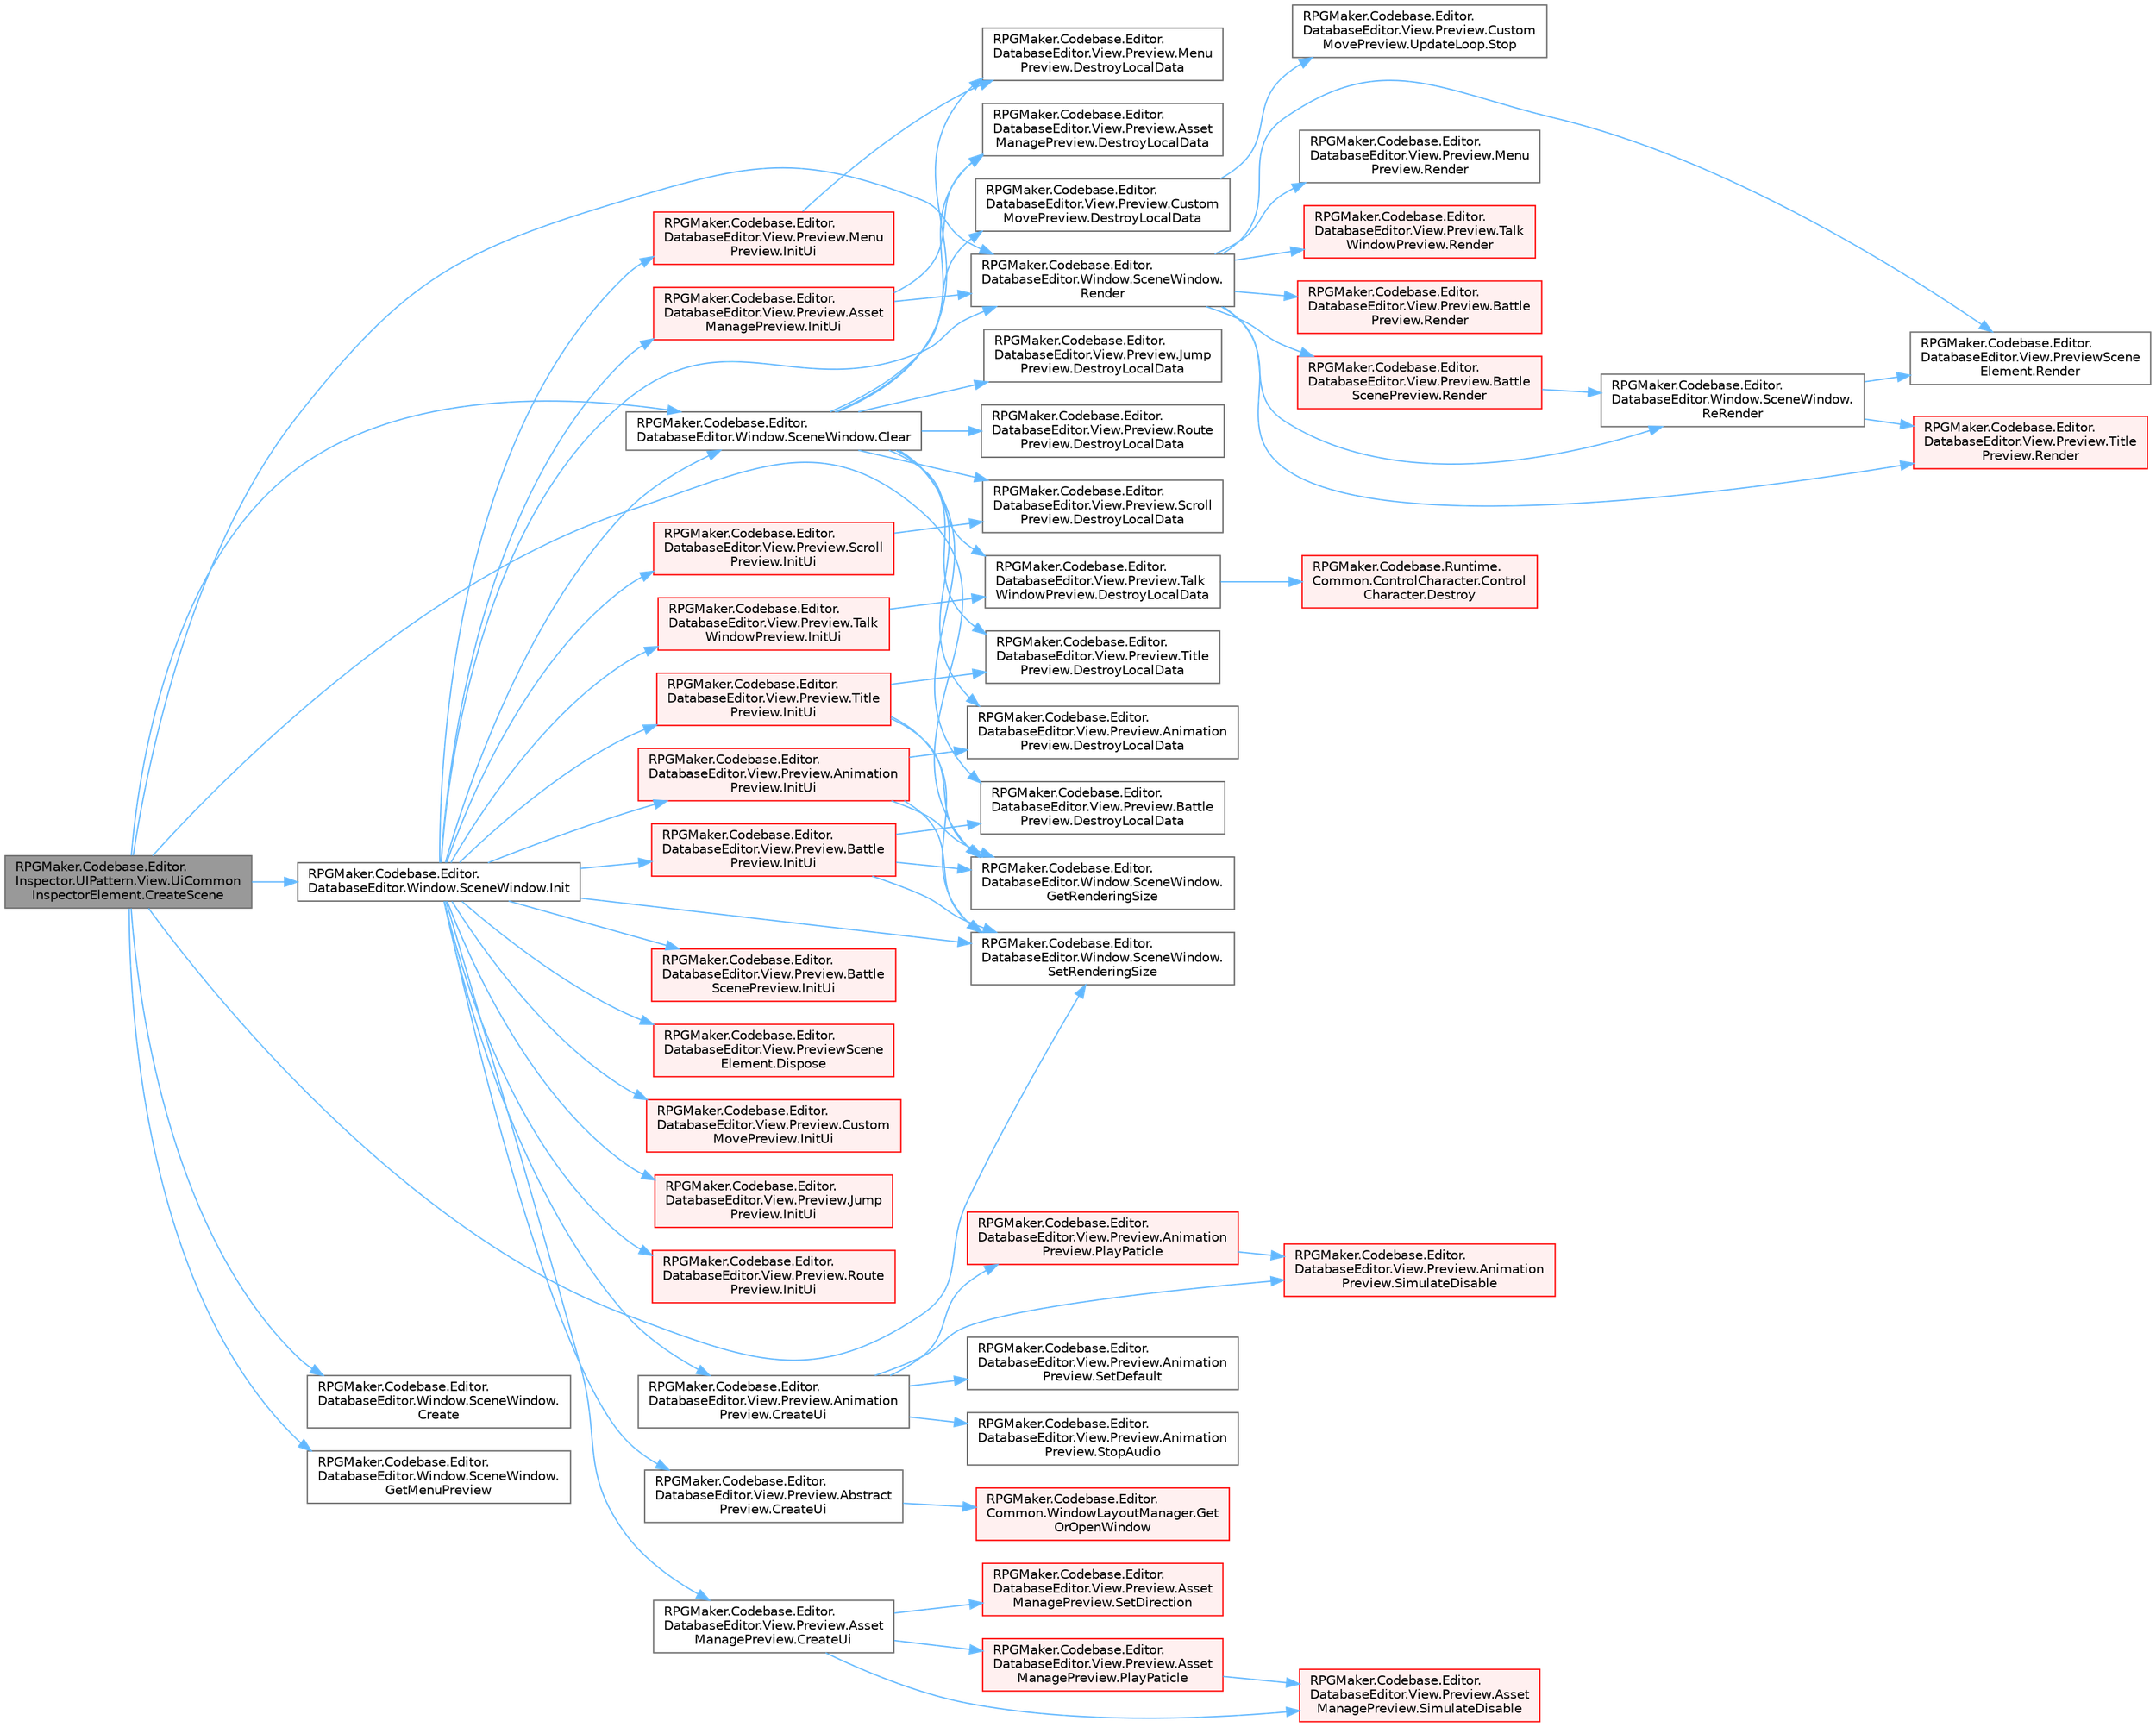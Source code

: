 digraph "RPGMaker.Codebase.Editor.Inspector.UIPattern.View.UiCommonInspectorElement.CreateScene"
{
 // LATEX_PDF_SIZE
  bgcolor="transparent";
  edge [fontname=Helvetica,fontsize=10,labelfontname=Helvetica,labelfontsize=10];
  node [fontname=Helvetica,fontsize=10,shape=box,height=0.2,width=0.4];
  rankdir="LR";
  Node1 [id="Node000001",label="RPGMaker.Codebase.Editor.\lInspector.UIPattern.View.UiCommon\lInspectorElement.CreateScene",height=0.2,width=0.4,color="gray40", fillcolor="grey60", style="filled", fontcolor="black",tooltip=" "];
  Node1 -> Node2 [id="edge1_Node000001_Node000002",color="steelblue1",style="solid",tooltip=" "];
  Node2 [id="Node000002",label="RPGMaker.Codebase.Editor.\lDatabaseEditor.Window.SceneWindow.Clear",height=0.2,width=0.4,color="grey40", fillcolor="white", style="filled",URL="$de/d38/class_r_p_g_maker_1_1_codebase_1_1_editor_1_1_database_editor_1_1_window_1_1_scene_window.html#aca2ee15204618288870b7e202709babb",tooltip=" "];
  Node2 -> Node3 [id="edge2_Node000002_Node000003",color="steelblue1",style="solid",tooltip=" "];
  Node3 [id="Node000003",label="RPGMaker.Codebase.Editor.\lDatabaseEditor.View.Preview.Animation\lPreview.DestroyLocalData",height=0.2,width=0.4,color="grey40", fillcolor="white", style="filled",URL="$d3/dc8/class_r_p_g_maker_1_1_codebase_1_1_editor_1_1_database_editor_1_1_view_1_1_preview_1_1_animation_preview.html#a0ca309c2acff959b37ed1615d9248c86",tooltip=" "];
  Node2 -> Node4 [id="edge3_Node000002_Node000004",color="steelblue1",style="solid",tooltip=" "];
  Node4 [id="Node000004",label="RPGMaker.Codebase.Editor.\lDatabaseEditor.View.Preview.Asset\lManagePreview.DestroyLocalData",height=0.2,width=0.4,color="grey40", fillcolor="white", style="filled",URL="$d1/d66/class_r_p_g_maker_1_1_codebase_1_1_editor_1_1_database_editor_1_1_view_1_1_preview_1_1_asset_manage_preview.html#aad1356818e37ae9820429d5b48871461",tooltip=" "];
  Node2 -> Node5 [id="edge4_Node000002_Node000005",color="steelblue1",style="solid",tooltip=" "];
  Node5 [id="Node000005",label="RPGMaker.Codebase.Editor.\lDatabaseEditor.View.Preview.Battle\lPreview.DestroyLocalData",height=0.2,width=0.4,color="grey40", fillcolor="white", style="filled",URL="$d5/dc1/class_r_p_g_maker_1_1_codebase_1_1_editor_1_1_database_editor_1_1_view_1_1_preview_1_1_battle_preview.html#ad5a91678eef482eea0656143b18f77c8",tooltip=" "];
  Node2 -> Node6 [id="edge5_Node000002_Node000006",color="steelblue1",style="solid",tooltip=" "];
  Node6 [id="Node000006",label="RPGMaker.Codebase.Editor.\lDatabaseEditor.View.Preview.Custom\lMovePreview.DestroyLocalData",height=0.2,width=0.4,color="grey40", fillcolor="white", style="filled",URL="$d3/dc0/class_r_p_g_maker_1_1_codebase_1_1_editor_1_1_database_editor_1_1_view_1_1_preview_1_1_custom_move_preview.html#a0b9d1d2398edda8186baa2ba8d9a08d7",tooltip="隣のタイルへの移動を設定。"];
  Node6 -> Node7 [id="edge6_Node000006_Node000007",color="steelblue1",style="solid",tooltip=" "];
  Node7 [id="Node000007",label="RPGMaker.Codebase.Editor.\lDatabaseEditor.View.Preview.Custom\lMovePreview.UpdateLoop.Stop",height=0.2,width=0.4,color="grey40", fillcolor="white", style="filled",URL="$db/df0/class_r_p_g_maker_1_1_codebase_1_1_editor_1_1_database_editor_1_1_view_1_1_preview_1_1_custom_move_preview_1_1_update_loop.html#aae97cdecb5ceb4875898aaa7ccb996b0",tooltip=" "];
  Node2 -> Node8 [id="edge7_Node000002_Node000008",color="steelblue1",style="solid",tooltip=" "];
  Node8 [id="Node000008",label="RPGMaker.Codebase.Editor.\lDatabaseEditor.View.Preview.Jump\lPreview.DestroyLocalData",height=0.2,width=0.4,color="grey40", fillcolor="white", style="filled",URL="$da/d33/class_r_p_g_maker_1_1_codebase_1_1_editor_1_1_database_editor_1_1_view_1_1_preview_1_1_jump_preview.html#a4798aff06e529f6beff594a3412dc578",tooltip=" "];
  Node2 -> Node9 [id="edge8_Node000002_Node000009",color="steelblue1",style="solid",tooltip=" "];
  Node9 [id="Node000009",label="RPGMaker.Codebase.Editor.\lDatabaseEditor.View.Preview.Menu\lPreview.DestroyLocalData",height=0.2,width=0.4,color="grey40", fillcolor="white", style="filled",URL="$d8/dc3/class_r_p_g_maker_1_1_codebase_1_1_editor_1_1_database_editor_1_1_view_1_1_preview_1_1_menu_preview.html#a32a200a4542c47e8a76ac6216dc0e9e3",tooltip=" "];
  Node2 -> Node10 [id="edge9_Node000002_Node000010",color="steelblue1",style="solid",tooltip=" "];
  Node10 [id="Node000010",label="RPGMaker.Codebase.Editor.\lDatabaseEditor.View.Preview.Route\lPreview.DestroyLocalData",height=0.2,width=0.4,color="grey40", fillcolor="white", style="filled",URL="$d1/d5c/class_r_p_g_maker_1_1_codebase_1_1_editor_1_1_database_editor_1_1_view_1_1_preview_1_1_route_preview.html#a0fcdd5a6a11cc23583add861367fd4f9",tooltip=" "];
  Node2 -> Node11 [id="edge10_Node000002_Node000011",color="steelblue1",style="solid",tooltip=" "];
  Node11 [id="Node000011",label="RPGMaker.Codebase.Editor.\lDatabaseEditor.View.Preview.Scroll\lPreview.DestroyLocalData",height=0.2,width=0.4,color="grey40", fillcolor="white", style="filled",URL="$d3/d80/class_r_p_g_maker_1_1_codebase_1_1_editor_1_1_database_editor_1_1_view_1_1_preview_1_1_scroll_preview.html#af508de6530102f9d85bd1015082e0c52",tooltip=" "];
  Node2 -> Node12 [id="edge11_Node000002_Node000012",color="steelblue1",style="solid",tooltip=" "];
  Node12 [id="Node000012",label="RPGMaker.Codebase.Editor.\lDatabaseEditor.View.Preview.Talk\lWindowPreview.DestroyLocalData",height=0.2,width=0.4,color="grey40", fillcolor="white", style="filled",URL="$dd/da6/class_r_p_g_maker_1_1_codebase_1_1_editor_1_1_database_editor_1_1_view_1_1_preview_1_1_talk_window_preview.html#aa581b84e6502fb4a3b56d7eeb620dd0c",tooltip=" "];
  Node12 -> Node13 [id="edge12_Node000012_Node000013",color="steelblue1",style="solid",tooltip=" "];
  Node13 [id="Node000013",label="RPGMaker.Codebase.Runtime.\lCommon.ControlCharacter.Control\lCharacter.Destroy",height=0.2,width=0.4,color="red", fillcolor="#FFF0F0", style="filled",URL="$d2/dcb/class_r_p_g_maker_1_1_codebase_1_1_runtime_1_1_common_1_1_control_character_1_1_control_character.html#a7c51185956b69b5bf4bc6c1e9b05085c",tooltip="😁 破棄"];
  Node2 -> Node86 [id="edge13_Node000002_Node000086",color="steelblue1",style="solid",tooltip=" "];
  Node86 [id="Node000086",label="RPGMaker.Codebase.Editor.\lDatabaseEditor.View.Preview.Title\lPreview.DestroyLocalData",height=0.2,width=0.4,color="grey40", fillcolor="white", style="filled",URL="$df/d87/class_r_p_g_maker_1_1_codebase_1_1_editor_1_1_database_editor_1_1_view_1_1_preview_1_1_title_preview.html#a6b6ae7a429407a5015298f1ff0781548",tooltip=" "];
  Node1 -> Node87 [id="edge14_Node000001_Node000087",color="steelblue1",style="solid",tooltip=" "];
  Node87 [id="Node000087",label="RPGMaker.Codebase.Editor.\lDatabaseEditor.Window.SceneWindow.\lCreate",height=0.2,width=0.4,color="grey40", fillcolor="white", style="filled",URL="$de/d38/class_r_p_g_maker_1_1_codebase_1_1_editor_1_1_database_editor_1_1_window_1_1_scene_window.html#a2f028bbfdccf551f2db3b73754555a74",tooltip="プレビューの作成"];
  Node1 -> Node88 [id="edge15_Node000001_Node000088",color="steelblue1",style="solid",tooltip=" "];
  Node88 [id="Node000088",label="RPGMaker.Codebase.Editor.\lDatabaseEditor.Window.SceneWindow.\lGetMenuPreview",height=0.2,width=0.4,color="grey40", fillcolor="white", style="filled",URL="$de/d38/class_r_p_g_maker_1_1_codebase_1_1_editor_1_1_database_editor_1_1_window_1_1_scene_window.html#a0e697996061c1d3f290be1777330239c",tooltip=" "];
  Node1 -> Node89 [id="edge16_Node000001_Node000089",color="steelblue1",style="solid",tooltip=" "];
  Node89 [id="Node000089",label="RPGMaker.Codebase.Editor.\lDatabaseEditor.Window.SceneWindow.\lGetRenderingSize",height=0.2,width=0.4,color="grey40", fillcolor="white", style="filled",URL="$de/d38/class_r_p_g_maker_1_1_codebase_1_1_editor_1_1_database_editor_1_1_window_1_1_scene_window.html#a7174f4b32618135f93dc6cbd2ce3cc66",tooltip=" "];
  Node1 -> Node90 [id="edge17_Node000001_Node000090",color="steelblue1",style="solid",tooltip=" "];
  Node90 [id="Node000090",label="RPGMaker.Codebase.Editor.\lDatabaseEditor.Window.SceneWindow.Init",height=0.2,width=0.4,color="grey40", fillcolor="white", style="filled",URL="$de/d38/class_r_p_g_maker_1_1_codebase_1_1_editor_1_1_database_editor_1_1_window_1_1_scene_window.html#ab676f1b7751bf8065e9ac8e324525fc3",tooltip=" "];
  Node90 -> Node2 [id="edge18_Node000090_Node000002",color="steelblue1",style="solid",tooltip=" "];
  Node90 -> Node91 [id="edge19_Node000090_Node000091",color="steelblue1",style="solid",tooltip=" "];
  Node91 [id="Node000091",label="RPGMaker.Codebase.Editor.\lDatabaseEditor.View.Preview.Animation\lPreview.CreateUi",height=0.2,width=0.4,color="grey40", fillcolor="white", style="filled",URL="$d3/dc8/class_r_p_g_maker_1_1_codebase_1_1_editor_1_1_database_editor_1_1_view_1_1_preview_1_1_animation_preview.html#af08aba935896f1e061214a806a86a2a5",tooltip=" "];
  Node91 -> Node92 [id="edge20_Node000091_Node000092",color="steelblue1",style="solid",tooltip=" "];
  Node92 [id="Node000092",label="RPGMaker.Codebase.Editor.\lDatabaseEditor.View.Preview.Animation\lPreview.PlayPaticle",height=0.2,width=0.4,color="red", fillcolor="#FFF0F0", style="filled",URL="$d3/dc8/class_r_p_g_maker_1_1_codebase_1_1_editor_1_1_database_editor_1_1_view_1_1_preview_1_1_animation_preview.html#a97a7df611c2f2c6b903150396f19e496",tooltip=" "];
  Node92 -> Node94 [id="edge21_Node000092_Node000094",color="steelblue1",style="solid",tooltip=" "];
  Node94 [id="Node000094",label="RPGMaker.Codebase.Editor.\lDatabaseEditor.View.Preview.Animation\lPreview.SimulateDisable",height=0.2,width=0.4,color="red", fillcolor="#FFF0F0", style="filled",URL="$d3/dc8/class_r_p_g_maker_1_1_codebase_1_1_editor_1_1_database_editor_1_1_view_1_1_preview_1_1_animation_preview.html#a3f7a6efb5b82707520d245430ee80ddf",tooltip=" "];
  Node91 -> Node96 [id="edge22_Node000091_Node000096",color="steelblue1",style="solid",tooltip=" "];
  Node96 [id="Node000096",label="RPGMaker.Codebase.Editor.\lDatabaseEditor.View.Preview.Animation\lPreview.SetDefault",height=0.2,width=0.4,color="grey40", fillcolor="white", style="filled",URL="$d3/dc8/class_r_p_g_maker_1_1_codebase_1_1_editor_1_1_database_editor_1_1_view_1_1_preview_1_1_animation_preview.html#a9bf4581564108bf43d295838ac223184",tooltip=" "];
  Node91 -> Node94 [id="edge23_Node000091_Node000094",color="steelblue1",style="solid",tooltip=" "];
  Node91 -> Node97 [id="edge24_Node000091_Node000097",color="steelblue1",style="solid",tooltip=" "];
  Node97 [id="Node000097",label="RPGMaker.Codebase.Editor.\lDatabaseEditor.View.Preview.Animation\lPreview.StopAudio",height=0.2,width=0.4,color="grey40", fillcolor="white", style="filled",URL="$d3/dc8/class_r_p_g_maker_1_1_codebase_1_1_editor_1_1_database_editor_1_1_view_1_1_preview_1_1_animation_preview.html#a6b1be04f33c62178589ad3b26ee5cef3",tooltip=" "];
  Node90 -> Node98 [id="edge25_Node000090_Node000098",color="steelblue1",style="solid",tooltip=" "];
  Node98 [id="Node000098",label="RPGMaker.Codebase.Editor.\lDatabaseEditor.View.Preview.Abstract\lPreview.CreateUi",height=0.2,width=0.4,color="grey40", fillcolor="white", style="filled",URL="$d3/dfd/class_r_p_g_maker_1_1_codebase_1_1_editor_1_1_database_editor_1_1_view_1_1_preview_1_1_abstract_preview.html#ab0fe01471e98e35d1b3c8dbf18ee0a7f",tooltip=" "];
  Node98 -> Node99 [id="edge26_Node000098_Node000099",color="steelblue1",style="solid",tooltip=" "];
  Node99 [id="Node000099",label="RPGMaker.Codebase.Editor.\lCommon.WindowLayoutManager.Get\lOrOpenWindow",height=0.2,width=0.4,color="red", fillcolor="#FFF0F0", style="filled",URL="$d1/dcb/class_r_p_g_maker_1_1_codebase_1_1_editor_1_1_common_1_1_window_layout_manager.html#a800df5ea8f1279e857a7930eadc791c4",tooltip="😁 layoutIDからウィンドウを取得（開いてなければ開く）"];
  Node90 -> Node101 [id="edge27_Node000090_Node000101",color="steelblue1",style="solid",tooltip=" "];
  Node101 [id="Node000101",label="RPGMaker.Codebase.Editor.\lDatabaseEditor.View.Preview.Asset\lManagePreview.CreateUi",height=0.2,width=0.4,color="grey40", fillcolor="white", style="filled",URL="$d1/d66/class_r_p_g_maker_1_1_codebase_1_1_editor_1_1_database_editor_1_1_view_1_1_preview_1_1_asset_manage_preview.html#ad954349d4bee92844f2ef43c39afae11",tooltip="UI作成"];
  Node101 -> Node102 [id="edge28_Node000101_Node000102",color="steelblue1",style="solid",tooltip=" "];
  Node102 [id="Node000102",label="RPGMaker.Codebase.Editor.\lDatabaseEditor.View.Preview.Asset\lManagePreview.PlayPaticle",height=0.2,width=0.4,color="red", fillcolor="#FFF0F0", style="filled",URL="$d1/d66/class_r_p_g_maker_1_1_codebase_1_1_editor_1_1_database_editor_1_1_view_1_1_preview_1_1_asset_manage_preview.html#a45fd193304f4b15948c085c3362a5d28",tooltip="エフェクト再生"];
  Node102 -> Node104 [id="edge29_Node000102_Node000104",color="steelblue1",style="solid",tooltip=" "];
  Node104 [id="Node000104",label="RPGMaker.Codebase.Editor.\lDatabaseEditor.View.Preview.Asset\lManagePreview.SimulateDisable",height=0.2,width=0.4,color="red", fillcolor="#FFF0F0", style="filled",URL="$d1/d66/class_r_p_g_maker_1_1_codebase_1_1_editor_1_1_database_editor_1_1_view_1_1_preview_1_1_asset_manage_preview.html#aaff03bdd3e152cfb4bd827812407e56f",tooltip="パーティクルのシミュレート設定を無効化"];
  Node101 -> Node105 [id="edge30_Node000101_Node000105",color="steelblue1",style="solid",tooltip=" "];
  Node105 [id="Node000105",label="RPGMaker.Codebase.Editor.\lDatabaseEditor.View.Preview.Asset\lManagePreview.SetDirection",height=0.2,width=0.4,color="red", fillcolor="#FFF0F0", style="filled",URL="$d1/d66/class_r_p_g_maker_1_1_codebase_1_1_editor_1_1_database_editor_1_1_view_1_1_preview_1_1_asset_manage_preview.html#ae7680e7982529b66305925d0a91c63fb",tooltip=" "];
  Node101 -> Node104 [id="edge31_Node000101_Node000104",color="steelblue1",style="solid",tooltip=" "];
  Node90 -> Node111 [id="edge32_Node000090_Node000111",color="steelblue1",style="solid",tooltip=" "];
  Node111 [id="Node000111",label="RPGMaker.Codebase.Editor.\lDatabaseEditor.View.PreviewScene\lElement.Dispose",height=0.2,width=0.4,color="red", fillcolor="#FFF0F0", style="filled",URL="$d1/d39/class_r_p_g_maker_1_1_codebase_1_1_editor_1_1_database_editor_1_1_view_1_1_preview_scene_element.html#a9351fb14cada7cd2a1f737fd3f219886",tooltip=" "];
  Node90 -> Node112 [id="edge33_Node000090_Node000112",color="steelblue1",style="solid",tooltip=" "];
  Node112 [id="Node000112",label="RPGMaker.Codebase.Editor.\lDatabaseEditor.View.Preview.Animation\lPreview.InitUi",height=0.2,width=0.4,color="red", fillcolor="#FFF0F0", style="filled",URL="$d3/dc8/class_r_p_g_maker_1_1_codebase_1_1_editor_1_1_database_editor_1_1_view_1_1_preview_1_1_animation_preview.html#ae56cdfbb0eb7146d309d53a567aad6bc",tooltip=" "];
  Node112 -> Node3 [id="edge34_Node000112_Node000003",color="steelblue1",style="solid",tooltip=" "];
  Node112 -> Node89 [id="edge35_Node000112_Node000089",color="steelblue1",style="solid",tooltip=" "];
  Node112 -> Node116 [id="edge36_Node000112_Node000116",color="steelblue1",style="solid",tooltip=" "];
  Node116 [id="Node000116",label="RPGMaker.Codebase.Editor.\lDatabaseEditor.Window.SceneWindow.\lSetRenderingSize",height=0.2,width=0.4,color="grey40", fillcolor="white", style="filled",URL="$de/d38/class_r_p_g_maker_1_1_codebase_1_1_editor_1_1_database_editor_1_1_window_1_1_scene_window.html#a7edda31ea68ec50330bdc32bbd863a32",tooltip=" "];
  Node90 -> Node117 [id="edge37_Node000090_Node000117",color="steelblue1",style="solid",tooltip=" "];
  Node117 [id="Node000117",label="RPGMaker.Codebase.Editor.\lDatabaseEditor.View.Preview.Battle\lPreview.InitUi",height=0.2,width=0.4,color="red", fillcolor="#FFF0F0", style="filled",URL="$d5/dc1/class_r_p_g_maker_1_1_codebase_1_1_editor_1_1_database_editor_1_1_view_1_1_preview_1_1_battle_preview.html#acd2576518b7b0468072346799bb1cf3b",tooltip="初期状態のUI設定"];
  Node117 -> Node5 [id="edge38_Node000117_Node000005",color="steelblue1",style="solid",tooltip=" "];
  Node117 -> Node89 [id="edge39_Node000117_Node000089",color="steelblue1",style="solid",tooltip=" "];
  Node117 -> Node116 [id="edge40_Node000117_Node000116",color="steelblue1",style="solid",tooltip=" "];
  Node90 -> Node146 [id="edge41_Node000090_Node000146",color="steelblue1",style="solid",tooltip=" "];
  Node146 [id="Node000146",label="RPGMaker.Codebase.Editor.\lDatabaseEditor.View.Preview.Custom\lMovePreview.InitUi",height=0.2,width=0.4,color="red", fillcolor="#FFF0F0", style="filled",URL="$d3/dc0/class_r_p_g_maker_1_1_codebase_1_1_editor_1_1_database_editor_1_1_view_1_1_preview_1_1_custom_move_preview.html#a89fdf50ec7a2e2cd5c69334afdfb1231",tooltip="初期状態のUI設定"];
  Node90 -> Node212 [id="edge42_Node000090_Node000212",color="steelblue1",style="solid",tooltip=" "];
  Node212 [id="Node000212",label="RPGMaker.Codebase.Editor.\lDatabaseEditor.View.Preview.Jump\lPreview.InitUi",height=0.2,width=0.4,color="red", fillcolor="#FFF0F0", style="filled",URL="$da/d33/class_r_p_g_maker_1_1_codebase_1_1_editor_1_1_database_editor_1_1_view_1_1_preview_1_1_jump_preview.html#a1bd01f33bfb37f0a3237a4b540cdbb71",tooltip="初期状態のUI設定"];
  Node90 -> Node219 [id="edge43_Node000090_Node000219",color="steelblue1",style="solid",tooltip=" "];
  Node219 [id="Node000219",label="RPGMaker.Codebase.Editor.\lDatabaseEditor.View.Preview.Route\lPreview.InitUi",height=0.2,width=0.4,color="red", fillcolor="#FFF0F0", style="filled",URL="$d1/d5c/class_r_p_g_maker_1_1_codebase_1_1_editor_1_1_database_editor_1_1_view_1_1_preview_1_1_route_preview.html#a4be1e4dacdf411e1a715aec234a0aa8b",tooltip="初期状態のUI設定"];
  Node90 -> Node222 [id="edge44_Node000090_Node000222",color="steelblue1",style="solid",tooltip=" "];
  Node222 [id="Node000222",label="RPGMaker.Codebase.Editor.\lDatabaseEditor.View.Preview.Scroll\lPreview.InitUi",height=0.2,width=0.4,color="red", fillcolor="#FFF0F0", style="filled",URL="$d3/d80/class_r_p_g_maker_1_1_codebase_1_1_editor_1_1_database_editor_1_1_view_1_1_preview_1_1_scroll_preview.html#acb694c9653d9dd3b5ef207ede167a334",tooltip="初期状態のUI設定"];
  Node222 -> Node11 [id="edge45_Node000222_Node000011",color="steelblue1",style="solid",tooltip=" "];
  Node90 -> Node224 [id="edge46_Node000090_Node000224",color="steelblue1",style="solid",tooltip=" "];
  Node224 [id="Node000224",label="RPGMaker.Codebase.Editor.\lDatabaseEditor.View.Preview.Talk\lWindowPreview.InitUi",height=0.2,width=0.4,color="red", fillcolor="#FFF0F0", style="filled",URL="$dd/da6/class_r_p_g_maker_1_1_codebase_1_1_editor_1_1_database_editor_1_1_view_1_1_preview_1_1_talk_window_preview.html#a85c02f1fa4f180ffbacd7a7eb6c04df0",tooltip="初期状態のUI設定"];
  Node224 -> Node12 [id="edge47_Node000224_Node000012",color="steelblue1",style="solid",tooltip=" "];
  Node90 -> Node227 [id="edge48_Node000090_Node000227",color="steelblue1",style="solid",tooltip=" "];
  Node227 [id="Node000227",label="RPGMaker.Codebase.Editor.\lDatabaseEditor.View.Preview.Asset\lManagePreview.InitUi",height=0.2,width=0.4,color="red", fillcolor="#FFF0F0", style="filled",URL="$d1/d66/class_r_p_g_maker_1_1_codebase_1_1_editor_1_1_database_editor_1_1_view_1_1_preview_1_1_asset_manage_preview.html#ab7b6acd9b29c95577e181abfa59b7dc1",tooltip=" "];
  Node227 -> Node4 [id="edge49_Node000227_Node000004",color="steelblue1",style="solid",tooltip=" "];
  Node227 -> Node159 [id="edge50_Node000227_Node000159",color="steelblue1",style="solid",tooltip=" "];
  Node159 [id="Node000159",label="RPGMaker.Codebase.Editor.\lDatabaseEditor.Window.SceneWindow.\lRender",height=0.2,width=0.4,color="grey40", fillcolor="white", style="filled",URL="$de/d38/class_r_p_g_maker_1_1_codebase_1_1_editor_1_1_database_editor_1_1_window_1_1_scene_window.html#ac894062a7b4e348a75d3536693344516",tooltip=" "];
  Node159 -> Node160 [id="edge51_Node000159_Node000160",color="steelblue1",style="solid",tooltip=" "];
  Node160 [id="Node000160",label="RPGMaker.Codebase.Editor.\lDatabaseEditor.View.Preview.Battle\lPreview.Render",height=0.2,width=0.4,color="red", fillcolor="#FFF0F0", style="filled",URL="$d5/dc1/class_r_p_g_maker_1_1_codebase_1_1_editor_1_1_database_editor_1_1_view_1_1_preview_1_1_battle_preview.html#a8e0dedf440bdc9e7cdf3f2069f80d298",tooltip=" "];
  Node159 -> Node162 [id="edge52_Node000159_Node000162",color="steelblue1",style="solid",tooltip=" "];
  Node162 [id="Node000162",label="RPGMaker.Codebase.Editor.\lDatabaseEditor.View.Preview.Battle\lScenePreview.Render",height=0.2,width=0.4,color="red", fillcolor="#FFF0F0", style="filled",URL="$d4/dea/class_r_p_g_maker_1_1_codebase_1_1_editor_1_1_database_editor_1_1_view_1_1_preview_1_1_battle_scene_preview.html#ab62fe9691b014192f1398dd5d7c3493b",tooltip=" "];
  Node162 -> Node181 [id="edge53_Node000162_Node000181",color="steelblue1",style="solid",tooltip=" "];
  Node181 [id="Node000181",label="RPGMaker.Codebase.Editor.\lDatabaseEditor.Window.SceneWindow.\lReRender",height=0.2,width=0.4,color="grey40", fillcolor="white", style="filled",URL="$de/d38/class_r_p_g_maker_1_1_codebase_1_1_editor_1_1_database_editor_1_1_window_1_1_scene_window.html#a63a88985933fb83de28323f1e420a106",tooltip="一定時間後に再描画を行う タイトル画面のメニュー部分が、稀に崩れたまま表示されてしまう問題への対応"];
  Node181 -> Node182 [id="edge54_Node000181_Node000182",color="steelblue1",style="solid",tooltip=" "];
  Node182 [id="Node000182",label="RPGMaker.Codebase.Editor.\lDatabaseEditor.View.Preview.Title\lPreview.Render",height=0.2,width=0.4,color="red", fillcolor="#FFF0F0", style="filled",URL="$df/d87/class_r_p_g_maker_1_1_codebase_1_1_editor_1_1_database_editor_1_1_view_1_1_preview_1_1_title_preview.html#a79ee89df0d26b641153c0a9e81c5142e",tooltip=" "];
  Node181 -> Node186 [id="edge55_Node000181_Node000186",color="steelblue1",style="solid",tooltip=" "];
  Node186 [id="Node000186",label="RPGMaker.Codebase.Editor.\lDatabaseEditor.View.PreviewScene\lElement.Render",height=0.2,width=0.4,color="grey40", fillcolor="white", style="filled",URL="$d1/d39/class_r_p_g_maker_1_1_codebase_1_1_editor_1_1_database_editor_1_1_view_1_1_preview_scene_element.html#a75121b89c13a144a13e1c94cb5693d1d",tooltip=" "];
  Node159 -> Node187 [id="edge56_Node000159_Node000187",color="steelblue1",style="solid",tooltip=" "];
  Node187 [id="Node000187",label="RPGMaker.Codebase.Editor.\lDatabaseEditor.View.Preview.Menu\lPreview.Render",height=0.2,width=0.4,color="grey40", fillcolor="white", style="filled",URL="$d8/dc3/class_r_p_g_maker_1_1_codebase_1_1_editor_1_1_database_editor_1_1_view_1_1_preview_1_1_menu_preview.html#a338f08096002d379a45c93d99d92cc4d",tooltip=" "];
  Node159 -> Node188 [id="edge57_Node000159_Node000188",color="steelblue1",style="solid",tooltip=" "];
  Node188 [id="Node000188",label="RPGMaker.Codebase.Editor.\lDatabaseEditor.View.Preview.Talk\lWindowPreview.Render",height=0.2,width=0.4,color="red", fillcolor="#FFF0F0", style="filled",URL="$dd/da6/class_r_p_g_maker_1_1_codebase_1_1_editor_1_1_database_editor_1_1_view_1_1_preview_1_1_talk_window_preview.html#a11a7372f11535e49a94b5664dc1a0994",tooltip=" "];
  Node159 -> Node182 [id="edge58_Node000159_Node000182",color="steelblue1",style="solid",tooltip=" "];
  Node159 -> Node186 [id="edge59_Node000159_Node000186",color="steelblue1",style="solid",tooltip=" "];
  Node159 -> Node181 [id="edge60_Node000159_Node000181",color="steelblue1",style="solid",tooltip=" "];
  Node90 -> Node232 [id="edge61_Node000090_Node000232",color="steelblue1",style="solid",tooltip=" "];
  Node232 [id="Node000232",label="RPGMaker.Codebase.Editor.\lDatabaseEditor.View.Preview.Menu\lPreview.InitUi",height=0.2,width=0.4,color="red", fillcolor="#FFF0F0", style="filled",URL="$d8/dc3/class_r_p_g_maker_1_1_codebase_1_1_editor_1_1_database_editor_1_1_view_1_1_preview_1_1_menu_preview.html#adb6941b72f1a0d132e0e5f4d5beb1005",tooltip="初期状態のUI設定"];
  Node232 -> Node9 [id="edge62_Node000232_Node000009",color="steelblue1",style="solid",tooltip=" "];
  Node90 -> Node262 [id="edge63_Node000090_Node000262",color="steelblue1",style="solid",tooltip=" "];
  Node262 [id="Node000262",label="RPGMaker.Codebase.Editor.\lDatabaseEditor.View.Preview.Title\lPreview.InitUi",height=0.2,width=0.4,color="red", fillcolor="#FFF0F0", style="filled",URL="$df/d87/class_r_p_g_maker_1_1_codebase_1_1_editor_1_1_database_editor_1_1_view_1_1_preview_1_1_title_preview.html#a3e19d83c51ae5d3478b7c94e42c644a3",tooltip="初期状態のUI設定"];
  Node262 -> Node86 [id="edge64_Node000262_Node000086",color="steelblue1",style="solid",tooltip=" "];
  Node262 -> Node89 [id="edge65_Node000262_Node000089",color="steelblue1",style="solid",tooltip=" "];
  Node262 -> Node116 [id="edge66_Node000262_Node000116",color="steelblue1",style="solid",tooltip=" "];
  Node90 -> Node263 [id="edge67_Node000090_Node000263",color="steelblue1",style="solid",tooltip=" "];
  Node263 [id="Node000263",label="RPGMaker.Codebase.Editor.\lDatabaseEditor.View.Preview.Battle\lScenePreview.InitUi",height=0.2,width=0.4,color="red", fillcolor="#FFF0F0", style="filled",URL="$d4/dea/class_r_p_g_maker_1_1_codebase_1_1_editor_1_1_database_editor_1_1_view_1_1_preview_1_1_battle_scene_preview.html#af75409a8869b7c4dbbf2482d0264a97d",tooltip="初期設定"];
  Node90 -> Node159 [id="edge68_Node000090_Node000159",color="steelblue1",style="solid",tooltip=" "];
  Node90 -> Node116 [id="edge69_Node000090_Node000116",color="steelblue1",style="solid",tooltip=" "];
  Node1 -> Node159 [id="edge70_Node000001_Node000159",color="steelblue1",style="solid",tooltip=" "];
  Node1 -> Node116 [id="edge71_Node000001_Node000116",color="steelblue1",style="solid",tooltip=" "];
}
